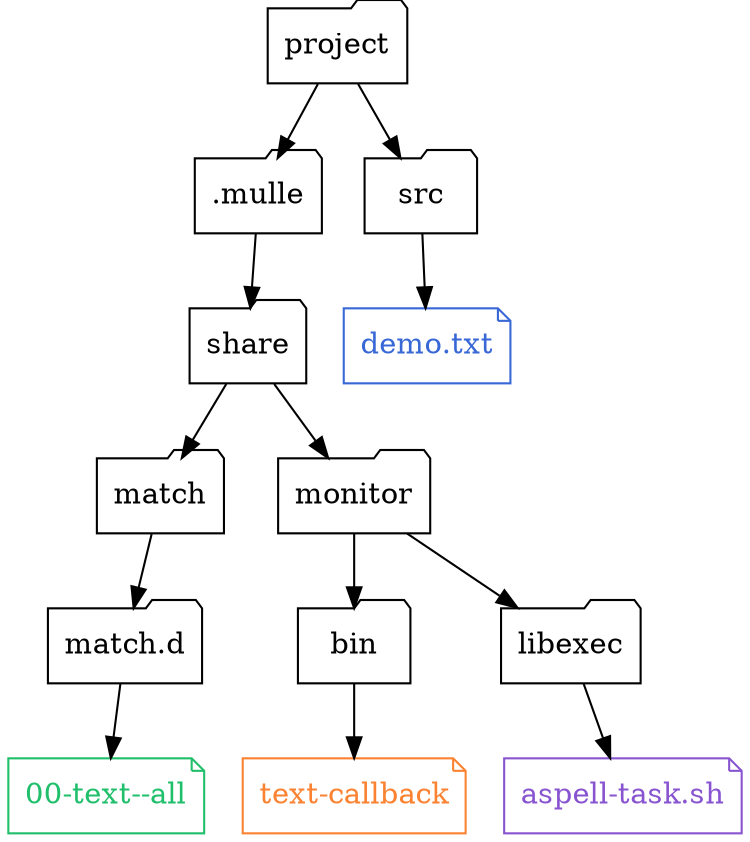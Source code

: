 digraph G {
    graph [rankdir = TD];

     node[ shape=folder ];

    { rank = same;  "project" };
    { rank = same;  ".mulle", "src" };
    { rank = same;  "match", "monitor" };
    { rank = same;  "bin", "libexec" }

    "project"
    "project" -> ".mulle"
    "project" -> "src"

    ".mulle"  -> "share"
    "share"   -> "monitor"
    "share"   -> "match"

    "monitor" -> "bin"
    "monitor" -> "libexec"
    "bin"     -> "text-callback"
    "libexec" -> "aspell-task.sh"

    "src"   -> "demo.txt"

    "match" -> "match.d"
    "match.d" -> "00-text--all"


    "demo.txt"        [ shape="note", color="#3867d6", fontcolor="#3867d6" ]
    "00-text--all"    [ shape="note", color="#20bf6b", fontcolor="#20bf6b" ]
    "text-callback"   [ shape="note", color="#fa8231", fontcolor="#fa8231" ]
    "aspell-task.sh"  [ shape="note", color="#8854d0", fontcolor="#8854d0" ]
}
